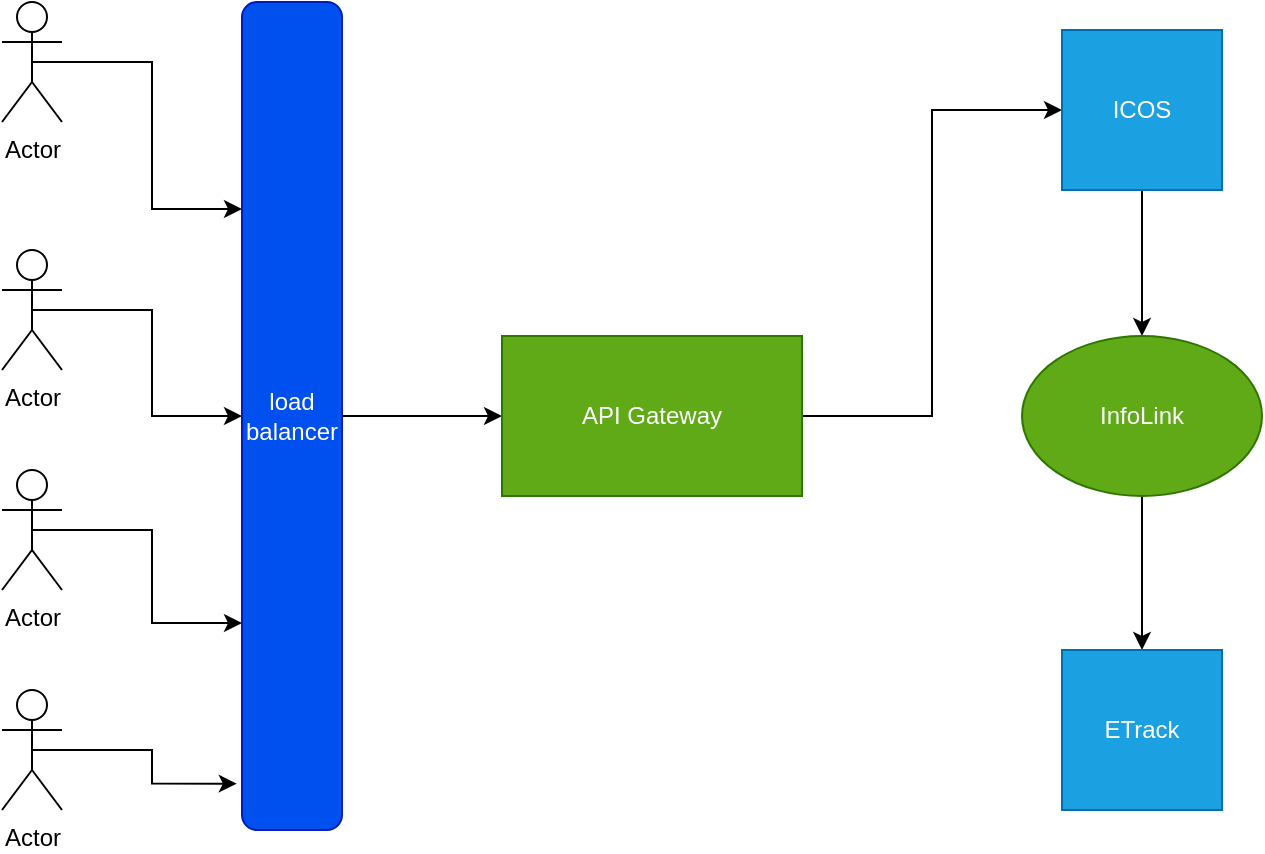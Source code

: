 <mxfile version="21.6.8" type="github">
  <diagram name="Page-1" id="e7e014a7-5840-1c2e-5031-d8a46d1fe8dd">
    <mxGraphModel dx="1122" dy="718" grid="1" gridSize="10" guides="1" tooltips="1" connect="1" arrows="1" fold="1" page="1" pageScale="1" pageWidth="1169" pageHeight="826" background="none" math="0" shadow="0">
      <root>
        <mxCell id="0" />
        <mxCell id="1" parent="0" />
        <mxCell id="GGDaWZ4xMADdUApHqGQR-47" style="edgeStyle=orthogonalEdgeStyle;rounded=0;orthogonalLoop=1;jettySize=auto;html=1;exitX=0.5;exitY=0.5;exitDx=0;exitDy=0;exitPerimeter=0;entryX=0.25;entryY=1;entryDx=0;entryDy=0;" edge="1" parent="1" source="GGDaWZ4xMADdUApHqGQR-41" target="GGDaWZ4xMADdUApHqGQR-45">
          <mxGeometry relative="1" as="geometry" />
        </mxCell>
        <mxCell id="GGDaWZ4xMADdUApHqGQR-41" value="Actor" style="shape=umlActor;verticalLabelPosition=bottom;verticalAlign=top;html=1;outlineConnect=0;" vertex="1" parent="1">
          <mxGeometry x="30" y="196" width="30" height="60" as="geometry" />
        </mxCell>
        <mxCell id="GGDaWZ4xMADdUApHqGQR-48" style="edgeStyle=orthogonalEdgeStyle;rounded=0;orthogonalLoop=1;jettySize=auto;html=1;exitX=0.5;exitY=0.5;exitDx=0;exitDy=0;exitPerimeter=0;entryX=0.5;entryY=1;entryDx=0;entryDy=0;" edge="1" parent="1" source="GGDaWZ4xMADdUApHqGQR-42" target="GGDaWZ4xMADdUApHqGQR-45">
          <mxGeometry relative="1" as="geometry" />
        </mxCell>
        <mxCell id="GGDaWZ4xMADdUApHqGQR-42" value="Actor" style="shape=umlActor;verticalLabelPosition=bottom;verticalAlign=top;html=1;outlineConnect=0;" vertex="1" parent="1">
          <mxGeometry x="30" y="320" width="30" height="60" as="geometry" />
        </mxCell>
        <mxCell id="GGDaWZ4xMADdUApHqGQR-49" style="edgeStyle=orthogonalEdgeStyle;rounded=0;orthogonalLoop=1;jettySize=auto;html=1;exitX=0.5;exitY=0.5;exitDx=0;exitDy=0;exitPerimeter=0;entryX=0.75;entryY=1;entryDx=0;entryDy=0;" edge="1" parent="1" source="GGDaWZ4xMADdUApHqGQR-43" target="GGDaWZ4xMADdUApHqGQR-45">
          <mxGeometry relative="1" as="geometry" />
        </mxCell>
        <mxCell id="GGDaWZ4xMADdUApHqGQR-43" value="Actor" style="shape=umlActor;verticalLabelPosition=bottom;verticalAlign=top;html=1;outlineConnect=0;" vertex="1" parent="1">
          <mxGeometry x="30" y="430" width="30" height="60" as="geometry" />
        </mxCell>
        <mxCell id="GGDaWZ4xMADdUApHqGQR-50" style="edgeStyle=orthogonalEdgeStyle;rounded=0;orthogonalLoop=1;jettySize=auto;html=1;exitX=0.5;exitY=0.5;exitDx=0;exitDy=0;exitPerimeter=0;entryX=0.944;entryY=1.052;entryDx=0;entryDy=0;entryPerimeter=0;" edge="1" parent="1" source="GGDaWZ4xMADdUApHqGQR-44" target="GGDaWZ4xMADdUApHqGQR-45">
          <mxGeometry relative="1" as="geometry" />
        </mxCell>
        <mxCell id="GGDaWZ4xMADdUApHqGQR-44" value="Actor" style="shape=umlActor;verticalLabelPosition=bottom;verticalAlign=top;html=1;outlineConnect=0;" vertex="1" parent="1">
          <mxGeometry x="30" y="540" width="30" height="60" as="geometry" />
        </mxCell>
        <mxCell id="GGDaWZ4xMADdUApHqGQR-51" style="edgeStyle=orthogonalEdgeStyle;rounded=0;orthogonalLoop=1;jettySize=auto;html=1;exitX=0.5;exitY=0;exitDx=0;exitDy=0;" edge="1" parent="1" source="GGDaWZ4xMADdUApHqGQR-45" target="GGDaWZ4xMADdUApHqGQR-46">
          <mxGeometry relative="1" as="geometry" />
        </mxCell>
        <mxCell id="GGDaWZ4xMADdUApHqGQR-45" value="load&lt;br&gt;balancer" style="rounded=1;whiteSpace=wrap;html=1;direction=south;fillColor=#0050ef;fontColor=#ffffff;strokeColor=#001DBC;" vertex="1" parent="1">
          <mxGeometry x="150" y="196" width="50" height="414" as="geometry" />
        </mxCell>
        <mxCell id="GGDaWZ4xMADdUApHqGQR-53" style="edgeStyle=orthogonalEdgeStyle;rounded=0;orthogonalLoop=1;jettySize=auto;html=1;exitX=1;exitY=0.5;exitDx=0;exitDy=0;entryX=0;entryY=0.5;entryDx=0;entryDy=0;" edge="1" parent="1" source="GGDaWZ4xMADdUApHqGQR-46" target="GGDaWZ4xMADdUApHqGQR-52">
          <mxGeometry relative="1" as="geometry" />
        </mxCell>
        <mxCell id="GGDaWZ4xMADdUApHqGQR-55" style="edgeStyle=orthogonalEdgeStyle;rounded=0;orthogonalLoop=1;jettySize=auto;html=1;exitX=0.5;exitY=1;exitDx=0;exitDy=0;entryX=0.5;entryY=0;entryDx=0;entryDy=0;" edge="1" parent="1" source="GGDaWZ4xMADdUApHqGQR-56" target="GGDaWZ4xMADdUApHqGQR-54">
          <mxGeometry relative="1" as="geometry" />
        </mxCell>
        <mxCell id="GGDaWZ4xMADdUApHqGQR-46" value="API Gateway" style="rounded=0;whiteSpace=wrap;html=1;fillColor=#60a917;fontColor=#ffffff;strokeColor=#2D7600;" vertex="1" parent="1">
          <mxGeometry x="280" y="363" width="150" height="80" as="geometry" />
        </mxCell>
        <mxCell id="GGDaWZ4xMADdUApHqGQR-57" style="edgeStyle=orthogonalEdgeStyle;rounded=0;orthogonalLoop=1;jettySize=auto;html=1;exitX=0.5;exitY=1;exitDx=0;exitDy=0;" edge="1" parent="1" source="GGDaWZ4xMADdUApHqGQR-52" target="GGDaWZ4xMADdUApHqGQR-56">
          <mxGeometry relative="1" as="geometry" />
        </mxCell>
        <mxCell id="GGDaWZ4xMADdUApHqGQR-52" value="ICOS" style="whiteSpace=wrap;html=1;aspect=fixed;fillColor=#1ba1e2;fontColor=#ffffff;strokeColor=#006EAF;" vertex="1" parent="1">
          <mxGeometry x="560" y="210" width="80" height="80" as="geometry" />
        </mxCell>
        <mxCell id="GGDaWZ4xMADdUApHqGQR-54" value="ETrack" style="whiteSpace=wrap;html=1;aspect=fixed;fillColor=#1ba1e2;fontColor=#ffffff;strokeColor=#006EAF;" vertex="1" parent="1">
          <mxGeometry x="560" y="520" width="80" height="80" as="geometry" />
        </mxCell>
        <mxCell id="GGDaWZ4xMADdUApHqGQR-56" value="InfoLink" style="ellipse;whiteSpace=wrap;html=1;fillColor=#60a917;fontColor=#ffffff;strokeColor=#2D7600;" vertex="1" parent="1">
          <mxGeometry x="540" y="363" width="120" height="80" as="geometry" />
        </mxCell>
      </root>
    </mxGraphModel>
  </diagram>
</mxfile>
